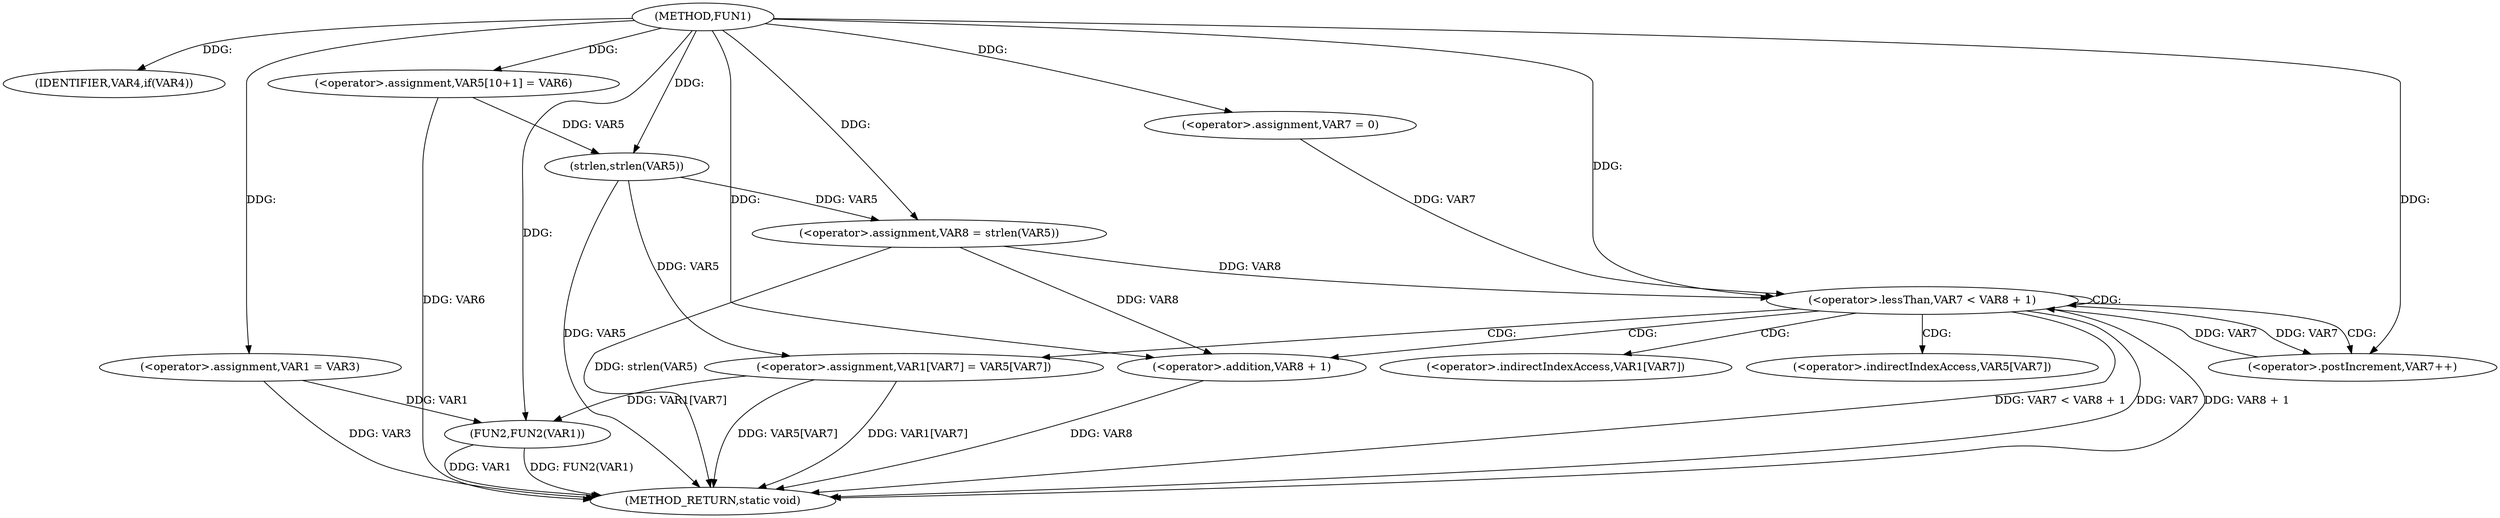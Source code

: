 digraph FUN1 {  
"1000100" [label = "(METHOD,FUN1)" ]
"1000143" [label = "(METHOD_RETURN,static void)" ]
"1000106" [label = "(IDENTIFIER,VAR4,if(VAR4))" ]
"1000108" [label = "(<operator>.assignment,VAR1 = VAR3)" ]
"1000113" [label = "(<operator>.assignment,VAR5[10+1] = VAR6)" ]
"1000118" [label = "(<operator>.assignment,VAR8 = strlen(VAR5))" ]
"1000120" [label = "(strlen,strlen(VAR5))" ]
"1000123" [label = "(<operator>.assignment,VAR7 = 0)" ]
"1000126" [label = "(<operator>.lessThan,VAR7 < VAR8 + 1)" ]
"1000128" [label = "(<operator>.addition,VAR8 + 1)" ]
"1000131" [label = "(<operator>.postIncrement,VAR7++)" ]
"1000134" [label = "(<operator>.assignment,VAR1[VAR7] = VAR5[VAR7])" ]
"1000141" [label = "(FUN2,FUN2(VAR1))" ]
"1000135" [label = "(<operator>.indirectIndexAccess,VAR1[VAR7])" ]
"1000138" [label = "(<operator>.indirectIndexAccess,VAR5[VAR7])" ]
  "1000126" -> "1000143"  [ label = "DDG: VAR7 < VAR8 + 1"] 
  "1000141" -> "1000143"  [ label = "DDG: VAR1"] 
  "1000126" -> "1000143"  [ label = "DDG: VAR7"] 
  "1000141" -> "1000143"  [ label = "DDG: FUN2(VAR1)"] 
  "1000128" -> "1000143"  [ label = "DDG: VAR8"] 
  "1000113" -> "1000143"  [ label = "DDG: VAR6"] 
  "1000120" -> "1000143"  [ label = "DDG: VAR5"] 
  "1000134" -> "1000143"  [ label = "DDG: VAR1[VAR7]"] 
  "1000108" -> "1000143"  [ label = "DDG: VAR3"] 
  "1000118" -> "1000143"  [ label = "DDG: strlen(VAR5)"] 
  "1000126" -> "1000143"  [ label = "DDG: VAR8 + 1"] 
  "1000134" -> "1000143"  [ label = "DDG: VAR5[VAR7]"] 
  "1000100" -> "1000106"  [ label = "DDG: "] 
  "1000100" -> "1000108"  [ label = "DDG: "] 
  "1000100" -> "1000113"  [ label = "DDG: "] 
  "1000120" -> "1000118"  [ label = "DDG: VAR5"] 
  "1000100" -> "1000118"  [ label = "DDG: "] 
  "1000113" -> "1000120"  [ label = "DDG: VAR5"] 
  "1000100" -> "1000120"  [ label = "DDG: "] 
  "1000100" -> "1000123"  [ label = "DDG: "] 
  "1000131" -> "1000126"  [ label = "DDG: VAR7"] 
  "1000123" -> "1000126"  [ label = "DDG: VAR7"] 
  "1000100" -> "1000126"  [ label = "DDG: "] 
  "1000118" -> "1000126"  [ label = "DDG: VAR8"] 
  "1000118" -> "1000128"  [ label = "DDG: VAR8"] 
  "1000100" -> "1000128"  [ label = "DDG: "] 
  "1000126" -> "1000131"  [ label = "DDG: VAR7"] 
  "1000100" -> "1000131"  [ label = "DDG: "] 
  "1000120" -> "1000134"  [ label = "DDG: VAR5"] 
  "1000134" -> "1000141"  [ label = "DDG: VAR1[VAR7]"] 
  "1000108" -> "1000141"  [ label = "DDG: VAR1"] 
  "1000100" -> "1000141"  [ label = "DDG: "] 
  "1000126" -> "1000128"  [ label = "CDG: "] 
  "1000126" -> "1000131"  [ label = "CDG: "] 
  "1000126" -> "1000135"  [ label = "CDG: "] 
  "1000126" -> "1000138"  [ label = "CDG: "] 
  "1000126" -> "1000134"  [ label = "CDG: "] 
  "1000126" -> "1000126"  [ label = "CDG: "] 
}
